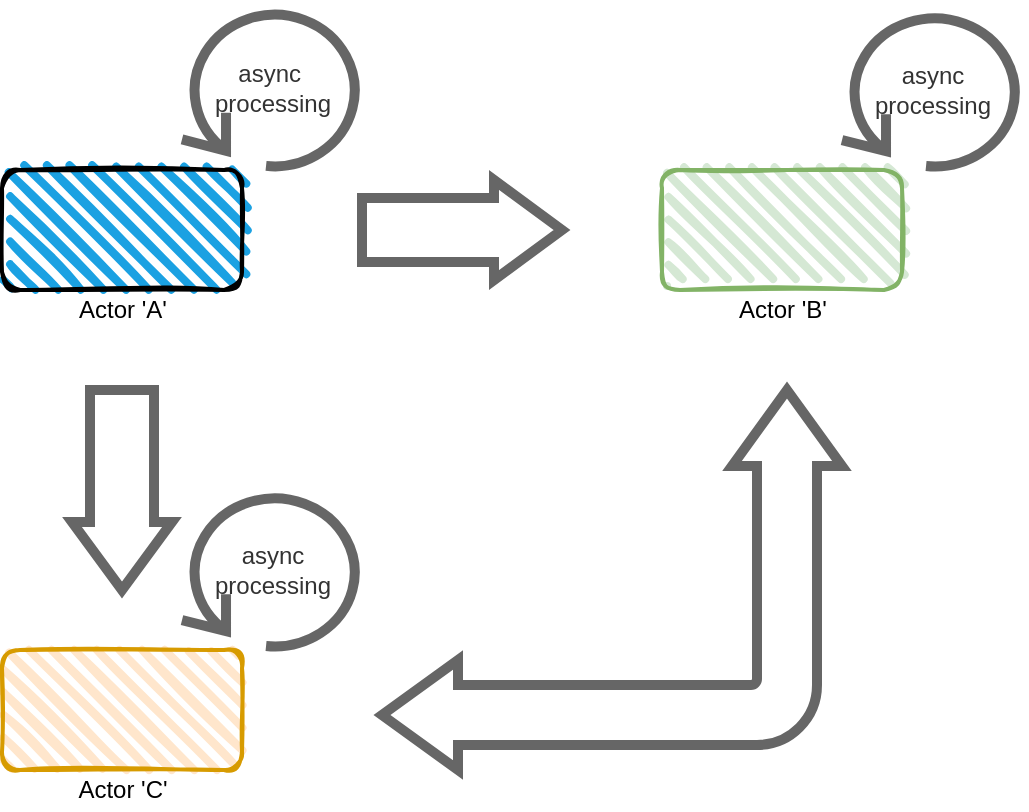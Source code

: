<mxfile version="14.4.3" type="device"><diagram id="I-Rteio5HBeutmx2DHQt" name="Page-1"><mxGraphModel dx="946" dy="602" grid="1" gridSize="10" guides="1" tooltips="1" connect="1" arrows="1" fold="1" page="1" pageScale="1" pageWidth="827" pageHeight="1169" math="0" shadow="0"><root><mxCell id="0"/><mxCell id="1" parent="0"/><mxCell id="28sVx1EAvAXoQnjKBU1k-1" value="" style="rounded=1;whiteSpace=wrap;html=1;strokeWidth=2;fillWeight=4;hachureGap=8;hachureAngle=45;fillColor=#1ba1e2;sketch=1;" vertex="1" parent="1"><mxGeometry x="180" y="200" width="120" height="60" as="geometry"/></mxCell><mxCell id="28sVx1EAvAXoQnjKBU1k-2" value="" style="rounded=1;whiteSpace=wrap;html=1;strokeWidth=2;fillWeight=4;hachureGap=8;hachureAngle=45;fillColor=#d5e8d4;sketch=1;strokeColor=#82b366;" vertex="1" parent="1"><mxGeometry x="510" y="200" width="120" height="60" as="geometry"/></mxCell><mxCell id="28sVx1EAvAXoQnjKBU1k-3" value="Actor 'A'" style="text;html=1;align=center;verticalAlign=middle;resizable=0;points=[];autosize=1;" vertex="1" parent="1"><mxGeometry x="210" y="260" width="60" height="20" as="geometry"/></mxCell><mxCell id="28sVx1EAvAXoQnjKBU1k-4" value="Actor 'B'" style="text;html=1;align=center;verticalAlign=middle;resizable=0;points=[];autosize=1;" vertex="1" parent="1"><mxGeometry x="540" y="260" width="60" height="20" as="geometry"/></mxCell><mxCell id="28sVx1EAvAXoQnjKBU1k-7" value="async&amp;nbsp;&lt;br&gt;processing" style="shape=mxgraph.bpmn.loop;html=1;outlineConnect=0;direction=east;strokeWidth=5;fillColor=#f5f5f5;strokeColor=#666666;fontColor=#333333;" vertex="1" parent="1"><mxGeometry x="270" y="118" width="90" height="82" as="geometry"/></mxCell><mxCell id="28sVx1EAvAXoQnjKBU1k-8" value="async&lt;br&gt;processing" style="shape=mxgraph.bpmn.loop;html=1;outlineConnect=0;direction=east;strokeWidth=5;fillColor=#f5f5f5;strokeColor=#666666;fontColor=#333333;" vertex="1" parent="1"><mxGeometry x="600" y="120" width="90" height="80" as="geometry"/></mxCell><mxCell id="28sVx1EAvAXoQnjKBU1k-9" value="" style="rounded=1;whiteSpace=wrap;html=1;strokeWidth=2;fillWeight=4;hachureGap=8;hachureAngle=45;fillColor=#ffe6cc;sketch=1;strokeColor=#d79b00;" vertex="1" parent="1"><mxGeometry x="180" y="440" width="120" height="60" as="geometry"/></mxCell><mxCell id="28sVx1EAvAXoQnjKBU1k-10" value="Actor 'C'" style="text;html=1;align=center;verticalAlign=middle;resizable=0;points=[];autosize=1;" vertex="1" parent="1"><mxGeometry x="210" y="500" width="60" height="20" as="geometry"/></mxCell><mxCell id="28sVx1EAvAXoQnjKBU1k-11" value="async&lt;br&gt;processing" style="shape=mxgraph.bpmn.loop;html=1;outlineConnect=0;direction=east;strokeWidth=5;fillColor=#f5f5f5;strokeColor=#666666;fontColor=#333333;" vertex="1" parent="1"><mxGeometry x="270" y="360" width="90" height="80" as="geometry"/></mxCell><mxCell id="28sVx1EAvAXoQnjKBU1k-12" value="" style="verticalLabelPosition=bottom;verticalAlign=top;html=1;strokeWidth=5;shape=mxgraph.arrows2.arrow;dy=0.36;dx=34;notch=0;direction=south;strokeColor=#666666;fontColor=#333333;fillColor=none;" vertex="1" parent="1"><mxGeometry x="215" y="310" width="50" height="100" as="geometry"/></mxCell><mxCell id="28sVx1EAvAXoQnjKBU1k-14" value="" style="html=1;shadow=0;dashed=0;align=center;verticalAlign=middle;shape=mxgraph.arrows2.bendDoubleArrow;dy=15;dx=38;arrowHead=55;rounded=1;strokeWidth=5;direction=west;strokeColor=#666666;fontColor=#333333;fillColor=none;" vertex="1" parent="1"><mxGeometry x="370" y="310" width="230" height="190" as="geometry"/></mxCell><mxCell id="28sVx1EAvAXoQnjKBU1k-16" value="" style="verticalLabelPosition=bottom;verticalAlign=top;html=1;strokeWidth=5;shape=mxgraph.arrows2.arrow;dy=0.36;dx=34;notch=0;direction=east;strokeColor=#666666;fontColor=#333333;fillColor=none;" vertex="1" parent="1"><mxGeometry x="360" y="205" width="100" height="50" as="geometry"/></mxCell></root></mxGraphModel></diagram></mxfile>
